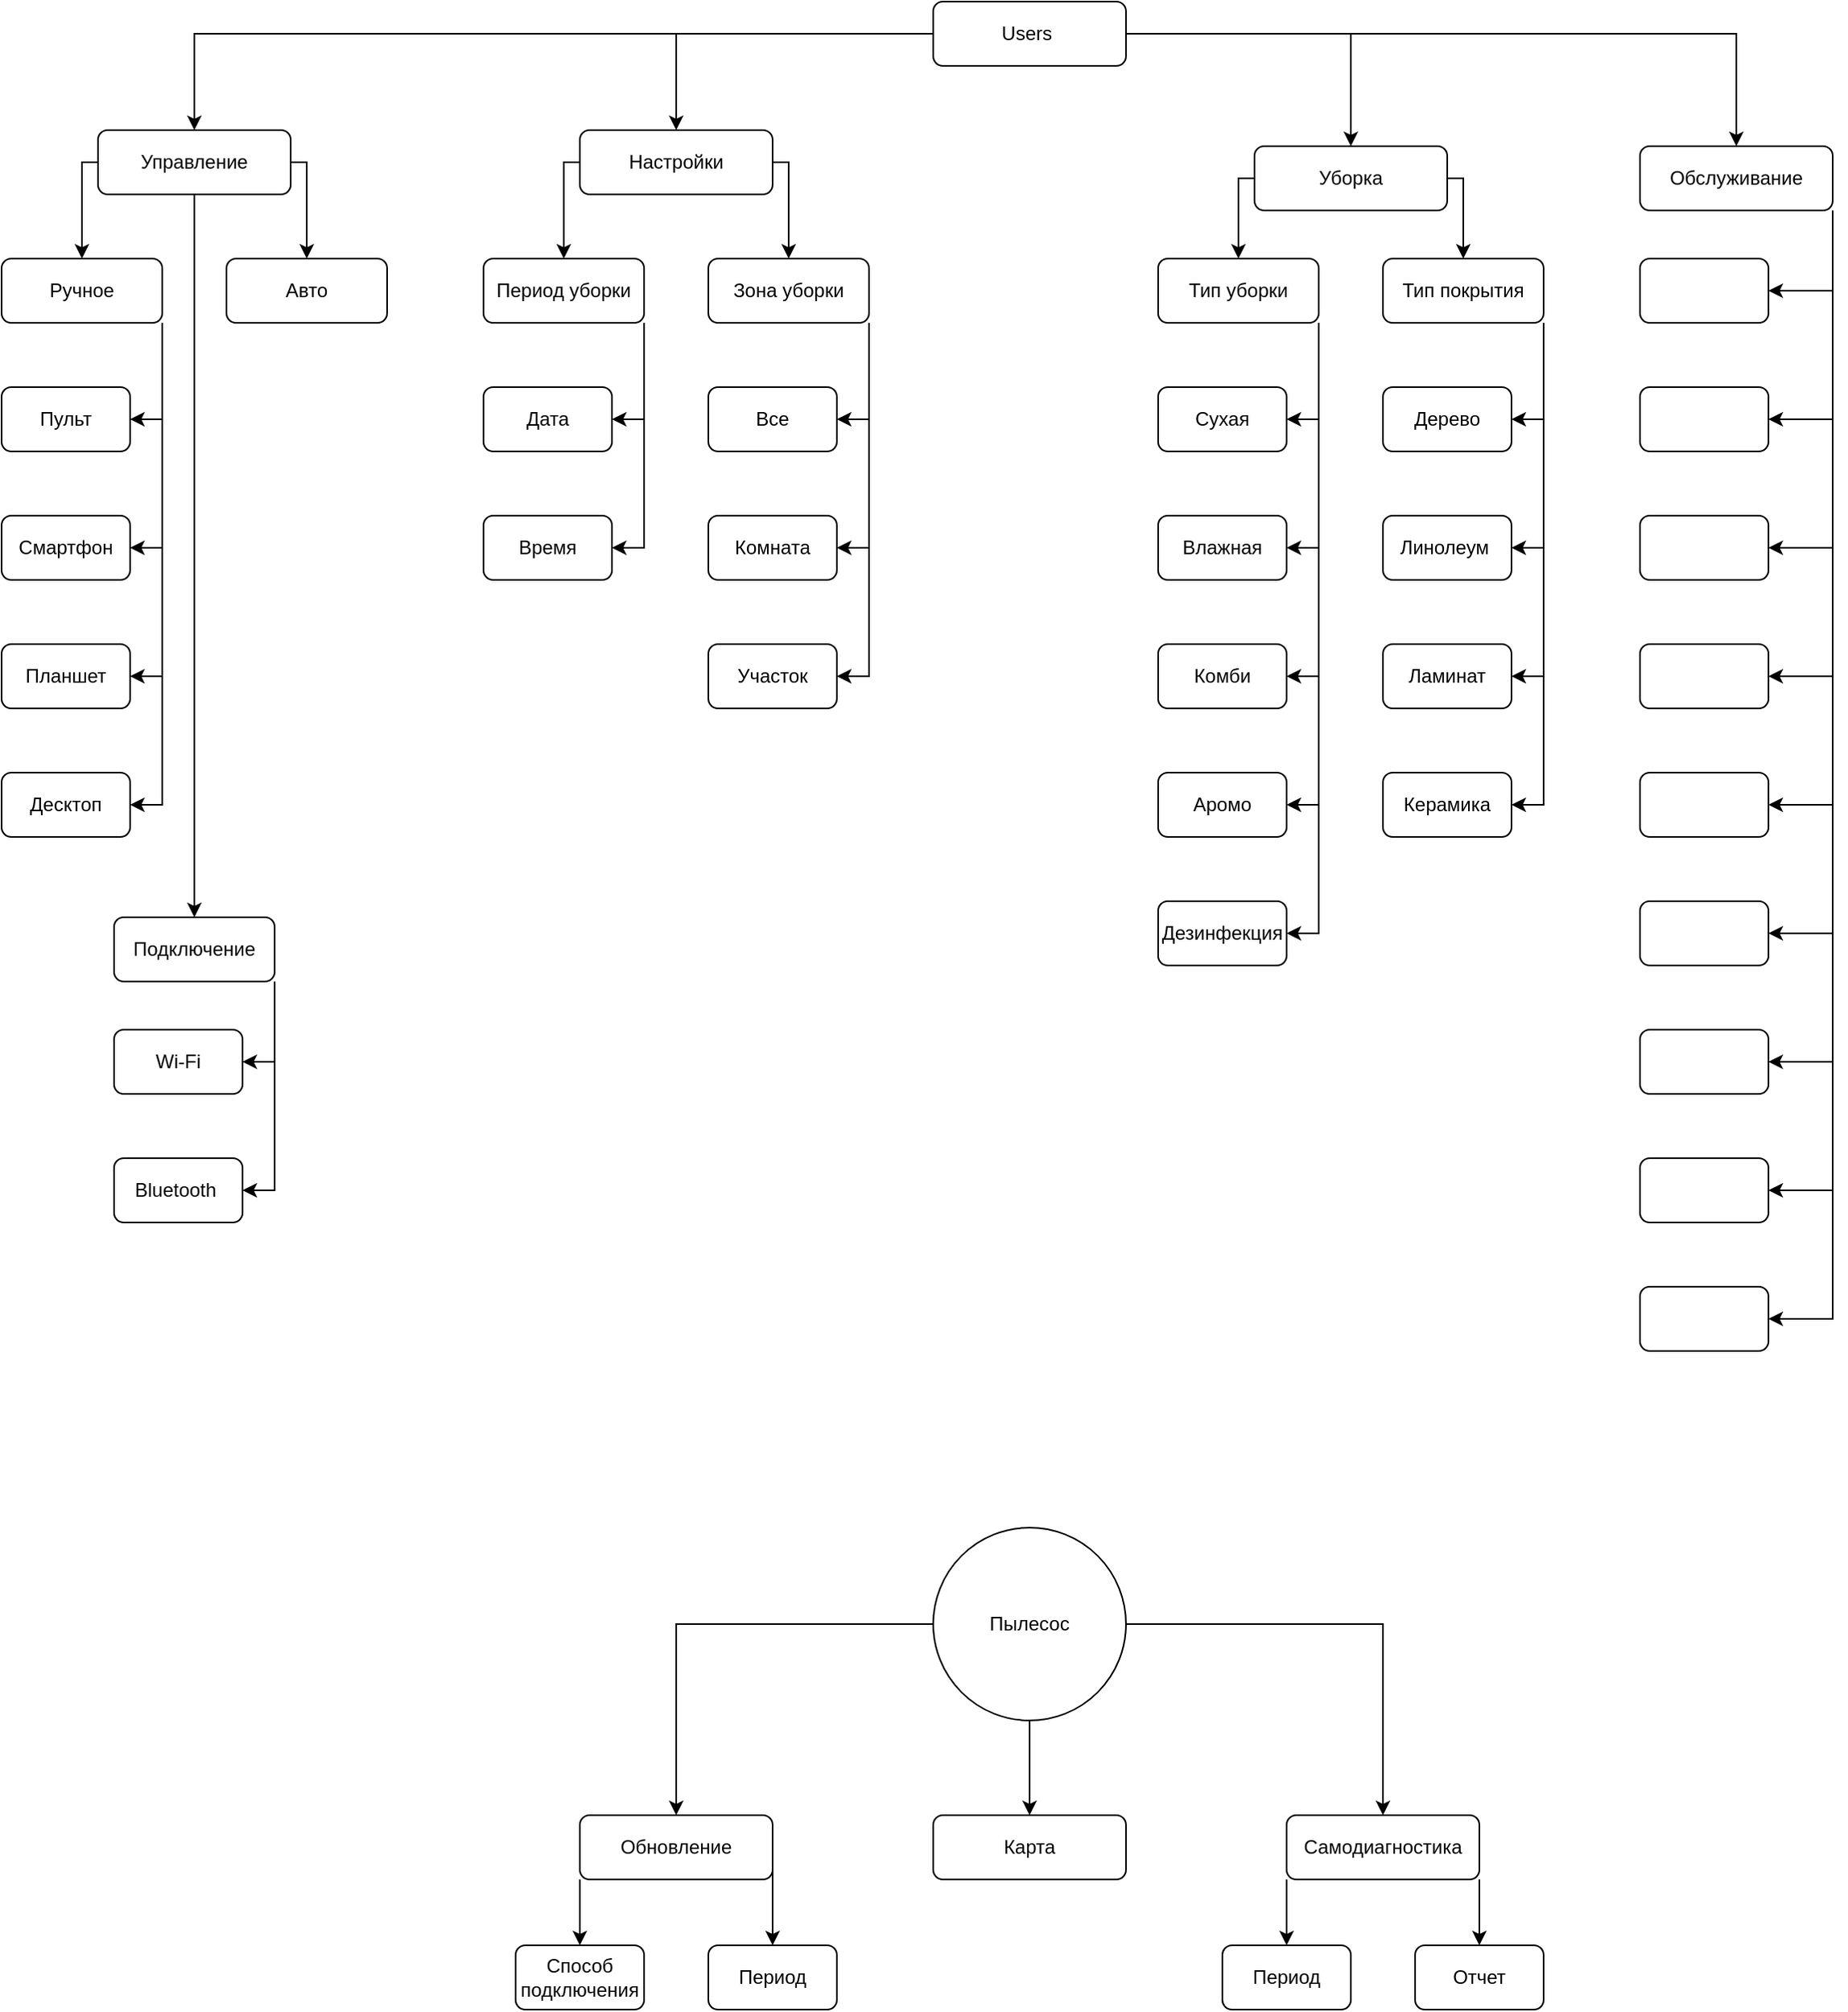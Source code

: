 <mxfile version="21.6.9" type="github">
  <diagram id="C5RBs43oDa-KdzZeNtuy" name="Page-1">
    <mxGraphModel dx="2201" dy="781" grid="1" gridSize="10" guides="1" tooltips="1" connect="1" arrows="1" fold="1" page="1" pageScale="1" pageWidth="827" pageHeight="1169" math="0" shadow="0">
      <root>
        <mxCell id="WIyWlLk6GJQsqaUBKTNV-0" />
        <mxCell id="WIyWlLk6GJQsqaUBKTNV-1" parent="WIyWlLk6GJQsqaUBKTNV-0" />
        <mxCell id="h5kwj9fp45KTlVinUDGR-9" style="edgeStyle=orthogonalEdgeStyle;rounded=0;orthogonalLoop=1;jettySize=auto;html=1;entryX=0.5;entryY=0;entryDx=0;entryDy=0;" edge="1" parent="WIyWlLk6GJQsqaUBKTNV-1" source="WIyWlLk6GJQsqaUBKTNV-3" target="h5kwj9fp45KTlVinUDGR-5">
          <mxGeometry relative="1" as="geometry" />
        </mxCell>
        <mxCell id="h5kwj9fp45KTlVinUDGR-10" style="edgeStyle=orthogonalEdgeStyle;rounded=0;orthogonalLoop=1;jettySize=auto;html=1;exitX=0;exitY=0.5;exitDx=0;exitDy=0;entryX=0.5;entryY=0;entryDx=0;entryDy=0;" edge="1" parent="WIyWlLk6GJQsqaUBKTNV-1" source="WIyWlLk6GJQsqaUBKTNV-3" target="h5kwj9fp45KTlVinUDGR-6">
          <mxGeometry relative="1" as="geometry" />
        </mxCell>
        <mxCell id="h5kwj9fp45KTlVinUDGR-12" style="edgeStyle=orthogonalEdgeStyle;rounded=0;orthogonalLoop=1;jettySize=auto;html=1;exitX=1;exitY=0.5;exitDx=0;exitDy=0;" edge="1" parent="WIyWlLk6GJQsqaUBKTNV-1" source="WIyWlLk6GJQsqaUBKTNV-3" target="h5kwj9fp45KTlVinUDGR-8">
          <mxGeometry relative="1" as="geometry" />
        </mxCell>
        <mxCell id="h5kwj9fp45KTlVinUDGR-13" style="edgeStyle=orthogonalEdgeStyle;rounded=0;orthogonalLoop=1;jettySize=auto;html=1;" edge="1" parent="WIyWlLk6GJQsqaUBKTNV-1" source="WIyWlLk6GJQsqaUBKTNV-3" target="h5kwj9fp45KTlVinUDGR-7">
          <mxGeometry relative="1" as="geometry" />
        </mxCell>
        <mxCell id="WIyWlLk6GJQsqaUBKTNV-3" value="Users&amp;nbsp;" style="rounded=1;whiteSpace=wrap;html=1;fontSize=12;glass=0;strokeWidth=1;shadow=0;" parent="WIyWlLk6GJQsqaUBKTNV-1" vertex="1">
          <mxGeometry x="460" y="40" width="120" height="40" as="geometry" />
        </mxCell>
        <mxCell id="h5kwj9fp45KTlVinUDGR-46" style="edgeStyle=orthogonalEdgeStyle;rounded=0;orthogonalLoop=1;jettySize=auto;html=1;fontFamily=Helvetica;fontSize=12;fontColor=default;" edge="1" parent="WIyWlLk6GJQsqaUBKTNV-1" source="h5kwj9fp45KTlVinUDGR-5" target="h5kwj9fp45KTlVinUDGR-45">
          <mxGeometry relative="1" as="geometry" />
        </mxCell>
        <mxCell id="h5kwj9fp45KTlVinUDGR-47" style="edgeStyle=orthogonalEdgeStyle;rounded=0;orthogonalLoop=1;jettySize=auto;html=1;entryX=0.5;entryY=0;entryDx=0;entryDy=0;fontFamily=Helvetica;fontSize=12;fontColor=default;exitX=0;exitY=0.5;exitDx=0;exitDy=0;" edge="1" parent="WIyWlLk6GJQsqaUBKTNV-1" source="h5kwj9fp45KTlVinUDGR-5" target="h5kwj9fp45KTlVinUDGR-33">
          <mxGeometry relative="1" as="geometry">
            <Array as="points">
              <mxPoint x="-70" y="140" />
            </Array>
          </mxGeometry>
        </mxCell>
        <mxCell id="h5kwj9fp45KTlVinUDGR-48" style="edgeStyle=orthogonalEdgeStyle;rounded=0;orthogonalLoop=1;jettySize=auto;html=1;entryX=0.5;entryY=0;entryDx=0;entryDy=0;fontFamily=Helvetica;fontSize=12;fontColor=default;exitX=1;exitY=0.5;exitDx=0;exitDy=0;" edge="1" parent="WIyWlLk6GJQsqaUBKTNV-1" source="h5kwj9fp45KTlVinUDGR-5" target="h5kwj9fp45KTlVinUDGR-32">
          <mxGeometry relative="1" as="geometry">
            <Array as="points">
              <mxPoint x="70" y="140" />
            </Array>
          </mxGeometry>
        </mxCell>
        <mxCell id="h5kwj9fp45KTlVinUDGR-5" value="Управление" style="rounded=1;whiteSpace=wrap;html=1;fontSize=12;glass=0;strokeWidth=1;shadow=0;" vertex="1" parent="WIyWlLk6GJQsqaUBKTNV-1">
          <mxGeometry x="-60" y="120" width="120" height="40" as="geometry" />
        </mxCell>
        <mxCell id="h5kwj9fp45KTlVinUDGR-49" style="edgeStyle=orthogonalEdgeStyle;rounded=0;orthogonalLoop=1;jettySize=auto;html=1;entryX=0.5;entryY=0;entryDx=0;entryDy=0;fontFamily=Helvetica;fontSize=12;fontColor=default;exitX=0;exitY=0.5;exitDx=0;exitDy=0;" edge="1" parent="WIyWlLk6GJQsqaUBKTNV-1" source="h5kwj9fp45KTlVinUDGR-6" target="h5kwj9fp45KTlVinUDGR-31">
          <mxGeometry relative="1" as="geometry">
            <Array as="points">
              <mxPoint x="230" y="140" />
            </Array>
          </mxGeometry>
        </mxCell>
        <mxCell id="h5kwj9fp45KTlVinUDGR-50" style="edgeStyle=orthogonalEdgeStyle;rounded=0;orthogonalLoop=1;jettySize=auto;html=1;entryX=0.5;entryY=0;entryDx=0;entryDy=0;fontFamily=Helvetica;fontSize=12;fontColor=default;exitX=1;exitY=0.5;exitDx=0;exitDy=0;" edge="1" parent="WIyWlLk6GJQsqaUBKTNV-1" source="h5kwj9fp45KTlVinUDGR-6" target="h5kwj9fp45KTlVinUDGR-30">
          <mxGeometry relative="1" as="geometry">
            <Array as="points">
              <mxPoint x="370" y="140" />
            </Array>
          </mxGeometry>
        </mxCell>
        <mxCell id="h5kwj9fp45KTlVinUDGR-6" value="Настройки" style="rounded=1;whiteSpace=wrap;html=1;fontSize=12;glass=0;strokeWidth=1;shadow=0;" vertex="1" parent="WIyWlLk6GJQsqaUBKTNV-1">
          <mxGeometry x="240" y="120" width="120" height="40" as="geometry" />
        </mxCell>
        <mxCell id="h5kwj9fp45KTlVinUDGR-71" style="edgeStyle=orthogonalEdgeStyle;rounded=0;orthogonalLoop=1;jettySize=auto;html=1;entryX=0.5;entryY=0;entryDx=0;entryDy=0;fontFamily=Helvetica;fontSize=12;fontColor=default;exitX=0;exitY=0.5;exitDx=0;exitDy=0;" edge="1" parent="WIyWlLk6GJQsqaUBKTNV-1" source="h5kwj9fp45KTlVinUDGR-7" target="h5kwj9fp45KTlVinUDGR-15">
          <mxGeometry relative="1" as="geometry">
            <Array as="points">
              <mxPoint x="650" y="150" />
            </Array>
          </mxGeometry>
        </mxCell>
        <mxCell id="h5kwj9fp45KTlVinUDGR-73" style="edgeStyle=orthogonalEdgeStyle;rounded=0;orthogonalLoop=1;jettySize=auto;html=1;fontFamily=Helvetica;fontSize=12;fontColor=default;exitX=1;exitY=0.5;exitDx=0;exitDy=0;" edge="1" parent="WIyWlLk6GJQsqaUBKTNV-1" source="h5kwj9fp45KTlVinUDGR-7" target="h5kwj9fp45KTlVinUDGR-14">
          <mxGeometry relative="1" as="geometry">
            <Array as="points">
              <mxPoint x="790" y="150" />
            </Array>
          </mxGeometry>
        </mxCell>
        <mxCell id="h5kwj9fp45KTlVinUDGR-7" value="Уборка" style="rounded=1;whiteSpace=wrap;html=1;fontSize=12;glass=0;strokeWidth=1;shadow=0;" vertex="1" parent="WIyWlLk6GJQsqaUBKTNV-1">
          <mxGeometry x="660" y="130" width="120" height="40" as="geometry" />
        </mxCell>
        <mxCell id="h5kwj9fp45KTlVinUDGR-85" style="edgeStyle=orthogonalEdgeStyle;rounded=0;orthogonalLoop=1;jettySize=auto;html=1;entryX=1;entryY=0.5;entryDx=0;entryDy=0;fontFamily=Helvetica;fontSize=12;fontColor=default;exitX=1;exitY=1;exitDx=0;exitDy=0;" edge="1" parent="WIyWlLk6GJQsqaUBKTNV-1" source="h5kwj9fp45KTlVinUDGR-8" target="h5kwj9fp45KTlVinUDGR-23">
          <mxGeometry relative="1" as="geometry" />
        </mxCell>
        <mxCell id="h5kwj9fp45KTlVinUDGR-86" style="edgeStyle=orthogonalEdgeStyle;rounded=0;orthogonalLoop=1;jettySize=auto;html=1;entryX=1;entryY=0.5;entryDx=0;entryDy=0;fontFamily=Helvetica;fontSize=12;fontColor=default;exitX=1;exitY=1;exitDx=0;exitDy=0;" edge="1" parent="WIyWlLk6GJQsqaUBKTNV-1" source="h5kwj9fp45KTlVinUDGR-8" target="h5kwj9fp45KTlVinUDGR-24">
          <mxGeometry relative="1" as="geometry" />
        </mxCell>
        <mxCell id="h5kwj9fp45KTlVinUDGR-87" style="edgeStyle=orthogonalEdgeStyle;rounded=0;orthogonalLoop=1;jettySize=auto;html=1;entryX=1;entryY=0.5;entryDx=0;entryDy=0;fontFamily=Helvetica;fontSize=12;fontColor=default;exitX=1;exitY=1;exitDx=0;exitDy=0;" edge="1" parent="WIyWlLk6GJQsqaUBKTNV-1" source="h5kwj9fp45KTlVinUDGR-8" target="h5kwj9fp45KTlVinUDGR-25">
          <mxGeometry relative="1" as="geometry">
            <Array as="points">
              <mxPoint x="1020" y="700" />
            </Array>
          </mxGeometry>
        </mxCell>
        <mxCell id="h5kwj9fp45KTlVinUDGR-89" style="edgeStyle=orthogonalEdgeStyle;rounded=0;orthogonalLoop=1;jettySize=auto;html=1;entryX=1;entryY=0.5;entryDx=0;entryDy=0;fontFamily=Helvetica;fontSize=12;fontColor=default;exitX=1;exitY=1;exitDx=0;exitDy=0;" edge="1" parent="WIyWlLk6GJQsqaUBKTNV-1" source="h5kwj9fp45KTlVinUDGR-8" target="h5kwj9fp45KTlVinUDGR-22">
          <mxGeometry relative="1" as="geometry">
            <mxPoint x="960" y="180" as="sourcePoint" />
            <mxPoint x="980" y="640" as="targetPoint" />
            <Array as="points">
              <mxPoint x="1020" y="620" />
            </Array>
          </mxGeometry>
        </mxCell>
        <mxCell id="h5kwj9fp45KTlVinUDGR-90" style="edgeStyle=orthogonalEdgeStyle;rounded=0;orthogonalLoop=1;jettySize=auto;html=1;entryX=1;entryY=0.5;entryDx=0;entryDy=0;fontFamily=Helvetica;fontSize=12;fontColor=default;exitX=1;exitY=1;exitDx=0;exitDy=0;" edge="1" parent="WIyWlLk6GJQsqaUBKTNV-1" source="h5kwj9fp45KTlVinUDGR-8" target="h5kwj9fp45KTlVinUDGR-26">
          <mxGeometry relative="1" as="geometry" />
        </mxCell>
        <mxCell id="h5kwj9fp45KTlVinUDGR-91" style="edgeStyle=orthogonalEdgeStyle;rounded=0;orthogonalLoop=1;jettySize=auto;html=1;entryX=1;entryY=0.5;entryDx=0;entryDy=0;fontFamily=Helvetica;fontSize=12;fontColor=default;exitX=1;exitY=1;exitDx=0;exitDy=0;" edge="1" parent="WIyWlLk6GJQsqaUBKTNV-1" source="h5kwj9fp45KTlVinUDGR-8" target="h5kwj9fp45KTlVinUDGR-27">
          <mxGeometry relative="1" as="geometry" />
        </mxCell>
        <mxCell id="h5kwj9fp45KTlVinUDGR-92" style="edgeStyle=orthogonalEdgeStyle;rounded=0;orthogonalLoop=1;jettySize=auto;html=1;entryX=1;entryY=0.5;entryDx=0;entryDy=0;fontFamily=Helvetica;fontSize=12;fontColor=default;exitX=1;exitY=1;exitDx=0;exitDy=0;" edge="1" parent="WIyWlLk6GJQsqaUBKTNV-1" source="h5kwj9fp45KTlVinUDGR-8" target="h5kwj9fp45KTlVinUDGR-28">
          <mxGeometry relative="1" as="geometry" />
        </mxCell>
        <mxCell id="h5kwj9fp45KTlVinUDGR-93" style="edgeStyle=orthogonalEdgeStyle;rounded=0;orthogonalLoop=1;jettySize=auto;html=1;entryX=1;entryY=0.5;entryDx=0;entryDy=0;fontFamily=Helvetica;fontSize=12;fontColor=default;exitX=1;exitY=1;exitDx=0;exitDy=0;" edge="1" parent="WIyWlLk6GJQsqaUBKTNV-1" source="h5kwj9fp45KTlVinUDGR-8" target="h5kwj9fp45KTlVinUDGR-20">
          <mxGeometry relative="1" as="geometry" />
        </mxCell>
        <mxCell id="h5kwj9fp45KTlVinUDGR-94" style="edgeStyle=orthogonalEdgeStyle;rounded=0;orthogonalLoop=1;jettySize=auto;html=1;entryX=1;entryY=0.5;entryDx=0;entryDy=0;fontFamily=Helvetica;fontSize=12;fontColor=default;exitX=1;exitY=1;exitDx=0;exitDy=0;" edge="1" parent="WIyWlLk6GJQsqaUBKTNV-1" source="h5kwj9fp45KTlVinUDGR-8" target="h5kwj9fp45KTlVinUDGR-18">
          <mxGeometry relative="1" as="geometry" />
        </mxCell>
        <mxCell id="h5kwj9fp45KTlVinUDGR-8" value="Обслуживание" style="rounded=1;whiteSpace=wrap;html=1;fontSize=12;glass=0;strokeWidth=1;shadow=0;" vertex="1" parent="WIyWlLk6GJQsqaUBKTNV-1">
          <mxGeometry x="900" y="130" width="120" height="40" as="geometry" />
        </mxCell>
        <mxCell id="h5kwj9fp45KTlVinUDGR-81" style="edgeStyle=orthogonalEdgeStyle;rounded=0;orthogonalLoop=1;jettySize=auto;html=1;entryX=1;entryY=0.5;entryDx=0;entryDy=0;fontFamily=Helvetica;fontSize=12;fontColor=default;exitX=1;exitY=1;exitDx=0;exitDy=0;" edge="1" parent="WIyWlLk6GJQsqaUBKTNV-1" source="h5kwj9fp45KTlVinUDGR-14" target="h5kwj9fp45KTlVinUDGR-66">
          <mxGeometry relative="1" as="geometry" />
        </mxCell>
        <mxCell id="h5kwj9fp45KTlVinUDGR-82" style="edgeStyle=orthogonalEdgeStyle;rounded=0;orthogonalLoop=1;jettySize=auto;html=1;entryX=1;entryY=0.5;entryDx=0;entryDy=0;fontFamily=Helvetica;fontSize=12;fontColor=default;exitX=1;exitY=1;exitDx=0;exitDy=0;" edge="1" parent="WIyWlLk6GJQsqaUBKTNV-1" source="h5kwj9fp45KTlVinUDGR-14" target="h5kwj9fp45KTlVinUDGR-64">
          <mxGeometry relative="1" as="geometry" />
        </mxCell>
        <mxCell id="h5kwj9fp45KTlVinUDGR-83" style="edgeStyle=orthogonalEdgeStyle;rounded=0;orthogonalLoop=1;jettySize=auto;html=1;entryX=1;entryY=0.5;entryDx=0;entryDy=0;fontFamily=Helvetica;fontSize=12;fontColor=default;exitX=1;exitY=1;exitDx=0;exitDy=0;" edge="1" parent="WIyWlLk6GJQsqaUBKTNV-1" source="h5kwj9fp45KTlVinUDGR-14" target="h5kwj9fp45KTlVinUDGR-65">
          <mxGeometry relative="1" as="geometry" />
        </mxCell>
        <mxCell id="h5kwj9fp45KTlVinUDGR-84" style="edgeStyle=orthogonalEdgeStyle;rounded=0;orthogonalLoop=1;jettySize=auto;html=1;entryX=1;entryY=0.5;entryDx=0;entryDy=0;fontFamily=Helvetica;fontSize=12;fontColor=default;exitX=1;exitY=1;exitDx=0;exitDy=0;" edge="1" parent="WIyWlLk6GJQsqaUBKTNV-1" source="h5kwj9fp45KTlVinUDGR-14" target="h5kwj9fp45KTlVinUDGR-53">
          <mxGeometry relative="1" as="geometry" />
        </mxCell>
        <mxCell id="h5kwj9fp45KTlVinUDGR-14" value="Тип покрытия" style="rounded=1;whiteSpace=wrap;html=1;fontSize=12;glass=0;strokeWidth=1;shadow=0;" vertex="1" parent="WIyWlLk6GJQsqaUBKTNV-1">
          <mxGeometry x="740" y="200" width="100" height="40" as="geometry" />
        </mxCell>
        <mxCell id="h5kwj9fp45KTlVinUDGR-75" style="edgeStyle=orthogonalEdgeStyle;rounded=0;orthogonalLoop=1;jettySize=auto;html=1;entryX=1;entryY=0.5;entryDx=0;entryDy=0;fontFamily=Helvetica;fontSize=12;fontColor=default;exitX=1;exitY=1;exitDx=0;exitDy=0;" edge="1" parent="WIyWlLk6GJQsqaUBKTNV-1" source="h5kwj9fp45KTlVinUDGR-15" target="h5kwj9fp45KTlVinUDGR-51">
          <mxGeometry relative="1" as="geometry" />
        </mxCell>
        <mxCell id="h5kwj9fp45KTlVinUDGR-76" style="edgeStyle=orthogonalEdgeStyle;rounded=0;orthogonalLoop=1;jettySize=auto;html=1;entryX=1;entryY=0.5;entryDx=0;entryDy=0;fontFamily=Helvetica;fontSize=12;fontColor=default;exitX=1;exitY=1;exitDx=0;exitDy=0;" edge="1" parent="WIyWlLk6GJQsqaUBKTNV-1" source="h5kwj9fp45KTlVinUDGR-15" target="h5kwj9fp45KTlVinUDGR-63">
          <mxGeometry relative="1" as="geometry" />
        </mxCell>
        <mxCell id="h5kwj9fp45KTlVinUDGR-78" style="edgeStyle=orthogonalEdgeStyle;rounded=0;orthogonalLoop=1;jettySize=auto;html=1;entryX=1;entryY=0.5;entryDx=0;entryDy=0;fontFamily=Helvetica;fontSize=12;fontColor=default;exitX=1;exitY=1;exitDx=0;exitDy=0;" edge="1" parent="WIyWlLk6GJQsqaUBKTNV-1" source="h5kwj9fp45KTlVinUDGR-15" target="h5kwj9fp45KTlVinUDGR-67">
          <mxGeometry relative="1" as="geometry" />
        </mxCell>
        <mxCell id="h5kwj9fp45KTlVinUDGR-79" style="edgeStyle=orthogonalEdgeStyle;rounded=0;orthogonalLoop=1;jettySize=auto;html=1;entryX=1;entryY=0.5;entryDx=0;entryDy=0;fontFamily=Helvetica;fontSize=12;fontColor=default;exitX=1;exitY=1;exitDx=0;exitDy=0;" edge="1" parent="WIyWlLk6GJQsqaUBKTNV-1" source="h5kwj9fp45KTlVinUDGR-15" target="h5kwj9fp45KTlVinUDGR-69">
          <mxGeometry relative="1" as="geometry" />
        </mxCell>
        <mxCell id="h5kwj9fp45KTlVinUDGR-80" style="edgeStyle=orthogonalEdgeStyle;rounded=0;orthogonalLoop=1;jettySize=auto;html=1;entryX=1;entryY=0.5;entryDx=0;entryDy=0;fontFamily=Helvetica;fontSize=12;fontColor=default;exitX=1;exitY=1;exitDx=0;exitDy=0;" edge="1" parent="WIyWlLk6GJQsqaUBKTNV-1" source="h5kwj9fp45KTlVinUDGR-15" target="h5kwj9fp45KTlVinUDGR-68">
          <mxGeometry relative="1" as="geometry" />
        </mxCell>
        <mxCell id="h5kwj9fp45KTlVinUDGR-15" value="Тип уборки" style="rounded=1;whiteSpace=wrap;html=1;fontSize=12;glass=0;strokeWidth=1;shadow=0;" vertex="1" parent="WIyWlLk6GJQsqaUBKTNV-1">
          <mxGeometry x="600" y="200" width="100" height="40" as="geometry" />
        </mxCell>
        <mxCell id="h5kwj9fp45KTlVinUDGR-115" style="edgeStyle=orthogonalEdgeStyle;rounded=0;orthogonalLoop=1;jettySize=auto;html=1;entryX=0.5;entryY=0;entryDx=0;entryDy=0;fontFamily=Helvetica;fontSize=12;fontColor=default;exitX=0;exitY=1;exitDx=0;exitDy=0;" edge="1" parent="WIyWlLk6GJQsqaUBKTNV-1" source="h5kwj9fp45KTlVinUDGR-16" target="h5kwj9fp45KTlVinUDGR-106">
          <mxGeometry relative="1" as="geometry">
            <Array as="points" />
          </mxGeometry>
        </mxCell>
        <mxCell id="h5kwj9fp45KTlVinUDGR-116" style="edgeStyle=orthogonalEdgeStyle;rounded=0;orthogonalLoop=1;jettySize=auto;html=1;fontFamily=Helvetica;fontSize=12;fontColor=default;exitX=1;exitY=1;exitDx=0;exitDy=0;entryX=0.5;entryY=0;entryDx=0;entryDy=0;" edge="1" parent="WIyWlLk6GJQsqaUBKTNV-1" source="h5kwj9fp45KTlVinUDGR-16" target="h5kwj9fp45KTlVinUDGR-105">
          <mxGeometry relative="1" as="geometry">
            <Array as="points">
              <mxPoint x="800" y="1230" />
              <mxPoint x="800" y="1230" />
            </Array>
          </mxGeometry>
        </mxCell>
        <mxCell id="h5kwj9fp45KTlVinUDGR-16" value="Самодиагностика" style="rounded=1;whiteSpace=wrap;html=1;fontSize=12;glass=0;strokeWidth=1;shadow=0;" vertex="1" parent="WIyWlLk6GJQsqaUBKTNV-1">
          <mxGeometry x="680" y="1169" width="120" height="40" as="geometry" />
        </mxCell>
        <mxCell id="h5kwj9fp45KTlVinUDGR-113" style="edgeStyle=orthogonalEdgeStyle;rounded=0;orthogonalLoop=1;jettySize=auto;html=1;fontFamily=Helvetica;fontSize=12;fontColor=default;exitX=0;exitY=1;exitDx=0;exitDy=0;" edge="1" parent="WIyWlLk6GJQsqaUBKTNV-1" source="h5kwj9fp45KTlVinUDGR-17" target="h5kwj9fp45KTlVinUDGR-108">
          <mxGeometry relative="1" as="geometry" />
        </mxCell>
        <mxCell id="h5kwj9fp45KTlVinUDGR-114" style="edgeStyle=orthogonalEdgeStyle;rounded=0;orthogonalLoop=1;jettySize=auto;html=1;entryX=0.5;entryY=0;entryDx=0;entryDy=0;fontFamily=Helvetica;fontSize=12;fontColor=default;exitX=1;exitY=0.5;exitDx=0;exitDy=0;" edge="1" parent="WIyWlLk6GJQsqaUBKTNV-1" source="h5kwj9fp45KTlVinUDGR-17" target="h5kwj9fp45KTlVinUDGR-107">
          <mxGeometry relative="1" as="geometry">
            <Array as="points">
              <mxPoint x="360" y="1220" />
              <mxPoint x="360" y="1220" />
            </Array>
          </mxGeometry>
        </mxCell>
        <mxCell id="h5kwj9fp45KTlVinUDGR-17" value="Обновление" style="rounded=1;whiteSpace=wrap;html=1;fontSize=12;glass=0;strokeWidth=1;shadow=0;" vertex="1" parent="WIyWlLk6GJQsqaUBKTNV-1">
          <mxGeometry x="240" y="1169" width="120" height="40" as="geometry" />
        </mxCell>
        <mxCell id="h5kwj9fp45KTlVinUDGR-18" value="" style="rounded=1;whiteSpace=wrap;html=1;fontSize=12;glass=0;strokeWidth=1;shadow=0;" vertex="1" parent="WIyWlLk6GJQsqaUBKTNV-1">
          <mxGeometry x="900" y="200" width="80" height="40" as="geometry" />
        </mxCell>
        <mxCell id="h5kwj9fp45KTlVinUDGR-20" value="" style="rounded=1;whiteSpace=wrap;html=1;fontSize=12;glass=0;strokeWidth=1;shadow=0;" vertex="1" parent="WIyWlLk6GJQsqaUBKTNV-1">
          <mxGeometry x="900" y="280" width="80" height="40" as="geometry" />
        </mxCell>
        <mxCell id="h5kwj9fp45KTlVinUDGR-21" value="Пульт" style="rounded=1;whiteSpace=wrap;html=1;fontSize=12;glass=0;strokeWidth=1;shadow=0;" vertex="1" parent="WIyWlLk6GJQsqaUBKTNV-1">
          <mxGeometry x="-120" y="280" width="80" height="40" as="geometry" />
        </mxCell>
        <mxCell id="h5kwj9fp45KTlVinUDGR-22" value="" style="rounded=1;whiteSpace=wrap;html=1;fontSize=12;glass=0;strokeWidth=1;shadow=0;" vertex="1" parent="WIyWlLk6GJQsqaUBKTNV-1">
          <mxGeometry x="900" y="600" width="80" height="40" as="geometry" />
        </mxCell>
        <mxCell id="h5kwj9fp45KTlVinUDGR-23" value="" style="rounded=1;whiteSpace=wrap;html=1;fontSize=12;glass=0;strokeWidth=1;shadow=0;" vertex="1" parent="WIyWlLk6GJQsqaUBKTNV-1">
          <mxGeometry x="900" y="840" width="80" height="40" as="geometry" />
        </mxCell>
        <mxCell id="h5kwj9fp45KTlVinUDGR-24" value="" style="rounded=1;whiteSpace=wrap;html=1;fontSize=12;glass=0;strokeWidth=1;shadow=0;" vertex="1" parent="WIyWlLk6GJQsqaUBKTNV-1">
          <mxGeometry x="900" y="760" width="80" height="40" as="geometry" />
        </mxCell>
        <mxCell id="h5kwj9fp45KTlVinUDGR-25" value="" style="rounded=1;whiteSpace=wrap;html=1;fontSize=12;glass=0;strokeWidth=1;shadow=0;" vertex="1" parent="WIyWlLk6GJQsqaUBKTNV-1">
          <mxGeometry x="900" y="680" width="80" height="40" as="geometry" />
        </mxCell>
        <mxCell id="h5kwj9fp45KTlVinUDGR-26" value="" style="rounded=1;whiteSpace=wrap;html=1;fontSize=12;glass=0;strokeWidth=1;shadow=0;" vertex="1" parent="WIyWlLk6GJQsqaUBKTNV-1">
          <mxGeometry x="900" y="520" width="80" height="40" as="geometry" />
        </mxCell>
        <mxCell id="h5kwj9fp45KTlVinUDGR-27" value="" style="rounded=1;whiteSpace=wrap;html=1;fontSize=12;glass=0;strokeWidth=1;shadow=0;" vertex="1" parent="WIyWlLk6GJQsqaUBKTNV-1">
          <mxGeometry x="900" y="440" width="80" height="40" as="geometry" />
        </mxCell>
        <mxCell id="h5kwj9fp45KTlVinUDGR-28" value="" style="rounded=1;whiteSpace=wrap;html=1;fontSize=12;glass=0;strokeWidth=1;shadow=0;" vertex="1" parent="WIyWlLk6GJQsqaUBKTNV-1">
          <mxGeometry x="900" y="360" width="80" height="40" as="geometry" />
        </mxCell>
        <mxCell id="h5kwj9fp45KTlVinUDGR-60" style="edgeStyle=orthogonalEdgeStyle;rounded=0;orthogonalLoop=1;jettySize=auto;html=1;entryX=1;entryY=0.5;entryDx=0;entryDy=0;fontFamily=Helvetica;fontSize=12;fontColor=default;exitX=1;exitY=1;exitDx=0;exitDy=0;" edge="1" parent="WIyWlLk6GJQsqaUBKTNV-1" source="h5kwj9fp45KTlVinUDGR-30" target="h5kwj9fp45KTlVinUDGR-54">
          <mxGeometry relative="1" as="geometry" />
        </mxCell>
        <mxCell id="h5kwj9fp45KTlVinUDGR-61" style="edgeStyle=orthogonalEdgeStyle;rounded=0;orthogonalLoop=1;jettySize=auto;html=1;entryX=1;entryY=0.5;entryDx=0;entryDy=0;fontFamily=Helvetica;fontSize=12;fontColor=default;exitX=1;exitY=1;exitDx=0;exitDy=0;" edge="1" parent="WIyWlLk6GJQsqaUBKTNV-1" source="h5kwj9fp45KTlVinUDGR-30" target="h5kwj9fp45KTlVinUDGR-56">
          <mxGeometry relative="1" as="geometry" />
        </mxCell>
        <mxCell id="h5kwj9fp45KTlVinUDGR-62" style="edgeStyle=orthogonalEdgeStyle;rounded=0;orthogonalLoop=1;jettySize=auto;html=1;entryX=1;entryY=0.5;entryDx=0;entryDy=0;fontFamily=Helvetica;fontSize=12;fontColor=default;exitX=1;exitY=1;exitDx=0;exitDy=0;" edge="1" parent="WIyWlLk6GJQsqaUBKTNV-1" source="h5kwj9fp45KTlVinUDGR-30" target="h5kwj9fp45KTlVinUDGR-55">
          <mxGeometry relative="1" as="geometry" />
        </mxCell>
        <mxCell id="h5kwj9fp45KTlVinUDGR-30" value="Зона уборки" style="rounded=1;whiteSpace=wrap;html=1;fontSize=12;glass=0;strokeWidth=1;shadow=0;" vertex="1" parent="WIyWlLk6GJQsqaUBKTNV-1">
          <mxGeometry x="320" y="200" width="100" height="40" as="geometry" />
        </mxCell>
        <mxCell id="h5kwj9fp45KTlVinUDGR-58" style="edgeStyle=orthogonalEdgeStyle;rounded=0;orthogonalLoop=1;jettySize=auto;html=1;entryX=1;entryY=0.5;entryDx=0;entryDy=0;fontFamily=Helvetica;fontSize=12;fontColor=default;exitX=1;exitY=1;exitDx=0;exitDy=0;" edge="1" parent="WIyWlLk6GJQsqaUBKTNV-1" source="h5kwj9fp45KTlVinUDGR-31" target="h5kwj9fp45KTlVinUDGR-52">
          <mxGeometry relative="1" as="geometry" />
        </mxCell>
        <mxCell id="h5kwj9fp45KTlVinUDGR-59" style="edgeStyle=orthogonalEdgeStyle;rounded=0;orthogonalLoop=1;jettySize=auto;html=1;entryX=1;entryY=0.5;entryDx=0;entryDy=0;fontFamily=Helvetica;fontSize=12;fontColor=default;exitX=1;exitY=1;exitDx=0;exitDy=0;" edge="1" parent="WIyWlLk6GJQsqaUBKTNV-1" source="h5kwj9fp45KTlVinUDGR-31" target="h5kwj9fp45KTlVinUDGR-37">
          <mxGeometry relative="1" as="geometry" />
        </mxCell>
        <mxCell id="h5kwj9fp45KTlVinUDGR-31" value="Период уборки" style="rounded=1;whiteSpace=wrap;html=1;fontSize=12;glass=0;strokeWidth=1;shadow=0;" vertex="1" parent="WIyWlLk6GJQsqaUBKTNV-1">
          <mxGeometry x="180" y="200" width="100" height="40" as="geometry" />
        </mxCell>
        <mxCell id="h5kwj9fp45KTlVinUDGR-32" value="Авто" style="rounded=1;whiteSpace=wrap;html=1;fontSize=12;glass=0;strokeWidth=1;shadow=0;" vertex="1" parent="WIyWlLk6GJQsqaUBKTNV-1">
          <mxGeometry x="20" y="200" width="100" height="40" as="geometry" />
        </mxCell>
        <mxCell id="h5kwj9fp45KTlVinUDGR-38" style="edgeStyle=orthogonalEdgeStyle;rounded=0;orthogonalLoop=1;jettySize=auto;html=1;entryX=1;entryY=0.5;entryDx=0;entryDy=0;fontFamily=Helvetica;fontSize=12;fontColor=default;exitX=1;exitY=1;exitDx=0;exitDy=0;" edge="1" parent="WIyWlLk6GJQsqaUBKTNV-1" source="h5kwj9fp45KTlVinUDGR-33" target="h5kwj9fp45KTlVinUDGR-36">
          <mxGeometry relative="1" as="geometry" />
        </mxCell>
        <mxCell id="h5kwj9fp45KTlVinUDGR-42" style="edgeStyle=orthogonalEdgeStyle;rounded=0;orthogonalLoop=1;jettySize=auto;html=1;entryX=1;entryY=0.5;entryDx=0;entryDy=0;fontFamily=Helvetica;fontSize=12;fontColor=default;exitX=1;exitY=1;exitDx=0;exitDy=0;" edge="1" parent="WIyWlLk6GJQsqaUBKTNV-1" source="h5kwj9fp45KTlVinUDGR-33" target="h5kwj9fp45KTlVinUDGR-21">
          <mxGeometry relative="1" as="geometry" />
        </mxCell>
        <mxCell id="h5kwj9fp45KTlVinUDGR-43" style="edgeStyle=orthogonalEdgeStyle;rounded=0;orthogonalLoop=1;jettySize=auto;html=1;entryX=1;entryY=0.5;entryDx=0;entryDy=0;fontFamily=Helvetica;fontSize=12;fontColor=default;exitX=1;exitY=1;exitDx=0;exitDy=0;" edge="1" parent="WIyWlLk6GJQsqaUBKTNV-1" source="h5kwj9fp45KTlVinUDGR-33" target="h5kwj9fp45KTlVinUDGR-34">
          <mxGeometry relative="1" as="geometry" />
        </mxCell>
        <mxCell id="h5kwj9fp45KTlVinUDGR-44" style="edgeStyle=orthogonalEdgeStyle;rounded=0;orthogonalLoop=1;jettySize=auto;html=1;entryX=1;entryY=0.5;entryDx=0;entryDy=0;fontFamily=Helvetica;fontSize=12;fontColor=default;exitX=1;exitY=1;exitDx=0;exitDy=0;" edge="1" parent="WIyWlLk6GJQsqaUBKTNV-1" source="h5kwj9fp45KTlVinUDGR-33" target="h5kwj9fp45KTlVinUDGR-35">
          <mxGeometry relative="1" as="geometry" />
        </mxCell>
        <mxCell id="h5kwj9fp45KTlVinUDGR-33" value="Ручное" style="rounded=1;whiteSpace=wrap;html=1;fontSize=12;glass=0;strokeWidth=1;shadow=0;" vertex="1" parent="WIyWlLk6GJQsqaUBKTNV-1">
          <mxGeometry x="-120" y="200" width="100" height="40" as="geometry" />
        </mxCell>
        <mxCell id="h5kwj9fp45KTlVinUDGR-34" value="Смартфон" style="rounded=1;whiteSpace=wrap;html=1;fontSize=12;glass=0;strokeWidth=1;shadow=0;" vertex="1" parent="WIyWlLk6GJQsqaUBKTNV-1">
          <mxGeometry x="-120" y="360" width="80" height="40" as="geometry" />
        </mxCell>
        <mxCell id="h5kwj9fp45KTlVinUDGR-35" value="Планшет" style="rounded=1;whiteSpace=wrap;html=1;fontSize=12;glass=0;strokeWidth=1;shadow=0;" vertex="1" parent="WIyWlLk6GJQsqaUBKTNV-1">
          <mxGeometry x="-120" y="440" width="80" height="40" as="geometry" />
        </mxCell>
        <mxCell id="h5kwj9fp45KTlVinUDGR-36" value="Десктоп" style="rounded=1;whiteSpace=wrap;html=1;fontSize=12;glass=0;strokeWidth=1;shadow=0;" vertex="1" parent="WIyWlLk6GJQsqaUBKTNV-1">
          <mxGeometry x="-120" y="520" width="80" height="40" as="geometry" />
        </mxCell>
        <mxCell id="h5kwj9fp45KTlVinUDGR-37" value="Дата" style="rounded=1;whiteSpace=wrap;html=1;fontSize=12;glass=0;strokeWidth=1;shadow=0;" vertex="1" parent="WIyWlLk6GJQsqaUBKTNV-1">
          <mxGeometry x="180" y="280" width="80" height="40" as="geometry" />
        </mxCell>
        <mxCell id="h5kwj9fp45KTlVinUDGR-100" style="edgeStyle=orthogonalEdgeStyle;rounded=0;orthogonalLoop=1;jettySize=auto;html=1;entryX=1;entryY=0.5;entryDx=0;entryDy=0;fontFamily=Helvetica;fontSize=12;fontColor=default;exitX=1;exitY=1;exitDx=0;exitDy=0;" edge="1" parent="WIyWlLk6GJQsqaUBKTNV-1" source="h5kwj9fp45KTlVinUDGR-45" target="h5kwj9fp45KTlVinUDGR-97">
          <mxGeometry relative="1" as="geometry" />
        </mxCell>
        <mxCell id="h5kwj9fp45KTlVinUDGR-101" style="edgeStyle=orthogonalEdgeStyle;rounded=0;orthogonalLoop=1;jettySize=auto;html=1;entryX=1;entryY=0.5;entryDx=0;entryDy=0;fontFamily=Helvetica;fontSize=12;fontColor=default;exitX=1;exitY=1;exitDx=0;exitDy=0;" edge="1" parent="WIyWlLk6GJQsqaUBKTNV-1" source="h5kwj9fp45KTlVinUDGR-45" target="h5kwj9fp45KTlVinUDGR-98">
          <mxGeometry relative="1" as="geometry" />
        </mxCell>
        <mxCell id="h5kwj9fp45KTlVinUDGR-45" value="Подключение" style="rounded=1;whiteSpace=wrap;html=1;fontSize=12;glass=0;strokeWidth=1;shadow=0;" vertex="1" parent="WIyWlLk6GJQsqaUBKTNV-1">
          <mxGeometry x="-50" y="610" width="100" height="40" as="geometry" />
        </mxCell>
        <mxCell id="h5kwj9fp45KTlVinUDGR-51" value="Сухая" style="rounded=1;whiteSpace=wrap;html=1;fontSize=12;glass=0;strokeWidth=1;shadow=0;" vertex="1" parent="WIyWlLk6GJQsqaUBKTNV-1">
          <mxGeometry x="600" y="280" width="80" height="40" as="geometry" />
        </mxCell>
        <mxCell id="h5kwj9fp45KTlVinUDGR-52" value="Время" style="rounded=1;whiteSpace=wrap;html=1;fontSize=12;glass=0;strokeWidth=1;shadow=0;" vertex="1" parent="WIyWlLk6GJQsqaUBKTNV-1">
          <mxGeometry x="180" y="360" width="80" height="40" as="geometry" />
        </mxCell>
        <mxCell id="h5kwj9fp45KTlVinUDGR-53" value="Дерево" style="rounded=1;whiteSpace=wrap;html=1;fontSize=12;glass=0;strokeWidth=1;shadow=0;" vertex="1" parent="WIyWlLk6GJQsqaUBKTNV-1">
          <mxGeometry x="740" y="280" width="80" height="40" as="geometry" />
        </mxCell>
        <mxCell id="h5kwj9fp45KTlVinUDGR-54" value="Участок" style="rounded=1;whiteSpace=wrap;html=1;fontSize=12;glass=0;strokeWidth=1;shadow=0;" vertex="1" parent="WIyWlLk6GJQsqaUBKTNV-1">
          <mxGeometry x="320" y="440" width="80" height="40" as="geometry" />
        </mxCell>
        <mxCell id="h5kwj9fp45KTlVinUDGR-55" value="Комната" style="rounded=1;whiteSpace=wrap;html=1;fontSize=12;glass=0;strokeWidth=1;shadow=0;" vertex="1" parent="WIyWlLk6GJQsqaUBKTNV-1">
          <mxGeometry x="320" y="360" width="80" height="40" as="geometry" />
        </mxCell>
        <mxCell id="h5kwj9fp45KTlVinUDGR-56" value="Все" style="rounded=1;whiteSpace=wrap;html=1;fontSize=12;glass=0;strokeWidth=1;shadow=0;" vertex="1" parent="WIyWlLk6GJQsqaUBKTNV-1">
          <mxGeometry x="320" y="280" width="80" height="40" as="geometry" />
        </mxCell>
        <mxCell id="h5kwj9fp45KTlVinUDGR-57" style="edgeStyle=orthogonalEdgeStyle;rounded=0;orthogonalLoop=1;jettySize=auto;html=1;exitX=0.5;exitY=1;exitDx=0;exitDy=0;fontFamily=Helvetica;fontSize=12;fontColor=default;" edge="1" parent="WIyWlLk6GJQsqaUBKTNV-1" source="h5kwj9fp45KTlVinUDGR-52" target="h5kwj9fp45KTlVinUDGR-52">
          <mxGeometry relative="1" as="geometry" />
        </mxCell>
        <mxCell id="h5kwj9fp45KTlVinUDGR-63" value="Влажная" style="rounded=1;whiteSpace=wrap;html=1;fontSize=12;glass=0;strokeWidth=1;shadow=0;" vertex="1" parent="WIyWlLk6GJQsqaUBKTNV-1">
          <mxGeometry x="600" y="360" width="80" height="40" as="geometry" />
        </mxCell>
        <mxCell id="h5kwj9fp45KTlVinUDGR-64" value="Ламинат" style="rounded=1;whiteSpace=wrap;html=1;fontSize=12;glass=0;strokeWidth=1;shadow=0;" vertex="1" parent="WIyWlLk6GJQsqaUBKTNV-1">
          <mxGeometry x="740" y="440" width="80" height="40" as="geometry" />
        </mxCell>
        <mxCell id="h5kwj9fp45KTlVinUDGR-65" value="Линолеум&amp;nbsp;" style="rounded=1;whiteSpace=wrap;html=1;fontSize=12;glass=0;strokeWidth=1;shadow=0;" vertex="1" parent="WIyWlLk6GJQsqaUBKTNV-1">
          <mxGeometry x="740" y="360" width="80" height="40" as="geometry" />
        </mxCell>
        <mxCell id="h5kwj9fp45KTlVinUDGR-66" value="Керамика" style="rounded=1;whiteSpace=wrap;html=1;fontSize=12;glass=0;strokeWidth=1;shadow=0;" vertex="1" parent="WIyWlLk6GJQsqaUBKTNV-1">
          <mxGeometry x="740" y="520" width="80" height="40" as="geometry" />
        </mxCell>
        <mxCell id="h5kwj9fp45KTlVinUDGR-67" value="Комби" style="rounded=1;whiteSpace=wrap;html=1;fontSize=12;glass=0;strokeWidth=1;shadow=0;" vertex="1" parent="WIyWlLk6GJQsqaUBKTNV-1">
          <mxGeometry x="600" y="440" width="80" height="40" as="geometry" />
        </mxCell>
        <mxCell id="h5kwj9fp45KTlVinUDGR-68" value="Дезинфекция" style="rounded=1;whiteSpace=wrap;html=1;fontSize=12;glass=0;strokeWidth=1;shadow=0;" vertex="1" parent="WIyWlLk6GJQsqaUBKTNV-1">
          <mxGeometry x="600" y="600" width="80" height="40" as="geometry" />
        </mxCell>
        <mxCell id="h5kwj9fp45KTlVinUDGR-69" value="Аромо" style="rounded=1;whiteSpace=wrap;html=1;fontSize=12;glass=0;strokeWidth=1;shadow=0;" vertex="1" parent="WIyWlLk6GJQsqaUBKTNV-1">
          <mxGeometry x="600" y="520" width="80" height="40" as="geometry" />
        </mxCell>
        <mxCell id="h5kwj9fp45KTlVinUDGR-97" value="Bluetooth&amp;nbsp;" style="rounded=1;whiteSpace=wrap;html=1;fontSize=12;glass=0;strokeWidth=1;shadow=0;" vertex="1" parent="WIyWlLk6GJQsqaUBKTNV-1">
          <mxGeometry x="-50" y="760" width="80" height="40" as="geometry" />
        </mxCell>
        <mxCell id="h5kwj9fp45KTlVinUDGR-98" value="Wi-Fi" style="rounded=1;whiteSpace=wrap;html=1;fontSize=12;glass=0;strokeWidth=1;shadow=0;" vertex="1" parent="WIyWlLk6GJQsqaUBKTNV-1">
          <mxGeometry x="-50" y="680" width="80" height="40" as="geometry" />
        </mxCell>
        <mxCell id="h5kwj9fp45KTlVinUDGR-109" style="edgeStyle=orthogonalEdgeStyle;rounded=0;orthogonalLoop=1;jettySize=auto;html=1;entryX=0.5;entryY=0;entryDx=0;entryDy=0;fontFamily=Helvetica;fontSize=12;fontColor=default;" edge="1" parent="WIyWlLk6GJQsqaUBKTNV-1" source="h5kwj9fp45KTlVinUDGR-102" target="h5kwj9fp45KTlVinUDGR-17">
          <mxGeometry relative="1" as="geometry" />
        </mxCell>
        <mxCell id="h5kwj9fp45KTlVinUDGR-110" style="edgeStyle=orthogonalEdgeStyle;rounded=0;orthogonalLoop=1;jettySize=auto;html=1;entryX=0.5;entryY=0;entryDx=0;entryDy=0;fontFamily=Helvetica;fontSize=12;fontColor=default;" edge="1" parent="WIyWlLk6GJQsqaUBKTNV-1" source="h5kwj9fp45KTlVinUDGR-102" target="h5kwj9fp45KTlVinUDGR-16">
          <mxGeometry relative="1" as="geometry" />
        </mxCell>
        <mxCell id="h5kwj9fp45KTlVinUDGR-112" style="edgeStyle=orthogonalEdgeStyle;rounded=0;orthogonalLoop=1;jettySize=auto;html=1;entryX=0.5;entryY=0;entryDx=0;entryDy=0;fontFamily=Helvetica;fontSize=12;fontColor=default;" edge="1" parent="WIyWlLk6GJQsqaUBKTNV-1" source="h5kwj9fp45KTlVinUDGR-102" target="h5kwj9fp45KTlVinUDGR-103">
          <mxGeometry relative="1" as="geometry" />
        </mxCell>
        <mxCell id="h5kwj9fp45KTlVinUDGR-102" value="Пылесос" style="ellipse;whiteSpace=wrap;html=1;aspect=fixed;rounded=1;shadow=0;glass=0;strokeColor=default;strokeWidth=1;fontFamily=Helvetica;fontSize=12;fontColor=default;fillColor=default;" vertex="1" parent="WIyWlLk6GJQsqaUBKTNV-1">
          <mxGeometry x="460" y="990" width="120" height="120" as="geometry" />
        </mxCell>
        <mxCell id="h5kwj9fp45KTlVinUDGR-103" value="Карта" style="rounded=1;whiteSpace=wrap;html=1;fontSize=12;glass=0;strokeWidth=1;shadow=0;" vertex="1" parent="WIyWlLk6GJQsqaUBKTNV-1">
          <mxGeometry x="460" y="1169" width="120" height="40" as="geometry" />
        </mxCell>
        <mxCell id="h5kwj9fp45KTlVinUDGR-105" value="Отчет" style="rounded=1;whiteSpace=wrap;html=1;fontSize=12;glass=0;strokeWidth=1;shadow=0;" vertex="1" parent="WIyWlLk6GJQsqaUBKTNV-1">
          <mxGeometry x="760" y="1250" width="80" height="40" as="geometry" />
        </mxCell>
        <mxCell id="h5kwj9fp45KTlVinUDGR-106" value="Период" style="rounded=1;whiteSpace=wrap;html=1;fontSize=12;glass=0;strokeWidth=1;shadow=0;" vertex="1" parent="WIyWlLk6GJQsqaUBKTNV-1">
          <mxGeometry x="640" y="1250" width="80" height="40" as="geometry" />
        </mxCell>
        <mxCell id="h5kwj9fp45KTlVinUDGR-107" value="Период" style="rounded=1;whiteSpace=wrap;html=1;fontSize=12;glass=0;strokeWidth=1;shadow=0;" vertex="1" parent="WIyWlLk6GJQsqaUBKTNV-1">
          <mxGeometry x="320" y="1250" width="80" height="40" as="geometry" />
        </mxCell>
        <mxCell id="h5kwj9fp45KTlVinUDGR-108" value="Способ подключения" style="rounded=1;whiteSpace=wrap;html=1;fontSize=12;glass=0;strokeWidth=1;shadow=0;" vertex="1" parent="WIyWlLk6GJQsqaUBKTNV-1">
          <mxGeometry x="200" y="1250" width="80" height="40" as="geometry" />
        </mxCell>
      </root>
    </mxGraphModel>
  </diagram>
</mxfile>
